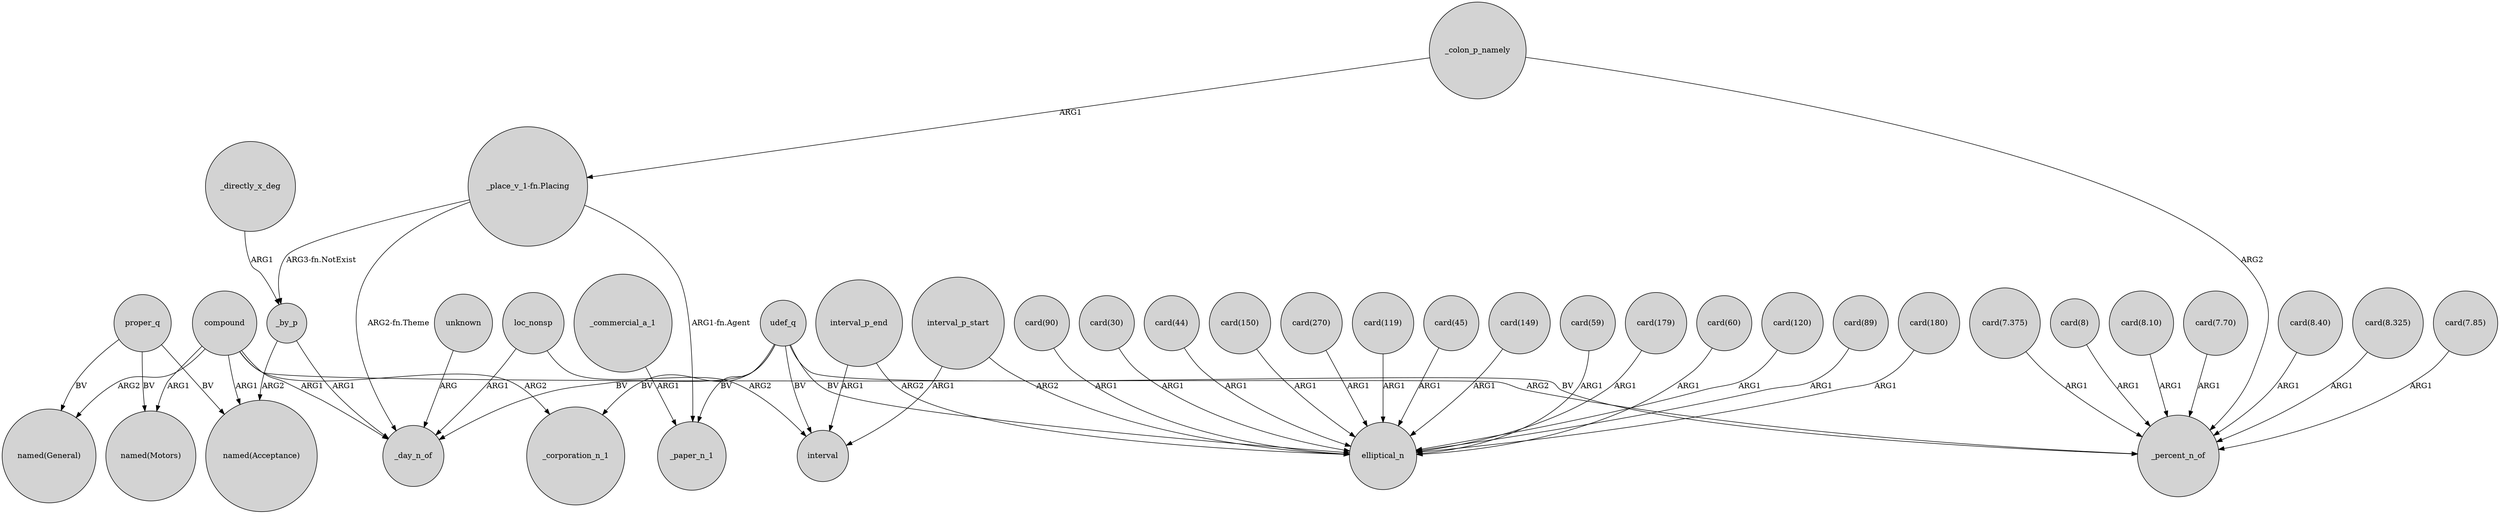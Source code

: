 digraph {
	node [shape=circle style=filled]
	proper_q -> "named(Acceptance)" [label=BV]
	"card(150)" -> elliptical_n [label=ARG1]
	_colon_p_namely -> "_place_v_1-fn.Placing" [label=ARG1]
	loc_nonsp -> interval [label=ARG2]
	udef_q -> elliptical_n [label=BV]
	unknown -> _day_n_of [label=ARG]
	proper_q -> "named(Motors)" [label=BV]
	"card(270)" -> elliptical_n [label=ARG1]
	"card(119)" -> elliptical_n [label=ARG1]
	proper_q -> "named(General)" [label=BV]
	"card(45)" -> elliptical_n [label=ARG1]
	compound -> _corporation_n_1 [label=ARG2]
	"_place_v_1-fn.Placing" -> _day_n_of [label="ARG2-fn.Theme"]
	_by_p -> "named(Acceptance)" [label=ARG2]
	interval_p_end -> elliptical_n [label=ARG2]
	_colon_p_namely -> _percent_n_of [label=ARG2]
	"card(149)" -> elliptical_n [label=ARG1]
	udef_q -> _day_n_of [label=BV]
	loc_nonsp -> _day_n_of [label=ARG1]
	interval_p_start -> elliptical_n [label=ARG2]
	compound -> "named(General)" [label=ARG2]
	compound -> _percent_n_of [label=ARG2]
	"_place_v_1-fn.Placing" -> _by_p [label="ARG3-fn.NotExist"]
	_directly_x_deg -> _by_p [label=ARG1]
	_by_p -> _day_n_of [label=ARG1]
	"card(59)" -> elliptical_n [label=ARG1]
	"card(8.40)" -> _percent_n_of [label=ARG1]
	"card(8.325)" -> _percent_n_of [label=ARG1]
	"card(179)" -> elliptical_n [label=ARG1]
	"card(60)" -> elliptical_n [label=ARG1]
	udef_q -> _corporation_n_1 [label=BV]
	"card(7.85)" -> _percent_n_of [label=ARG1]
	"card(7.375)" -> _percent_n_of [label=ARG1]
	interval_p_start -> interval [label=ARG1]
	"card(120)" -> elliptical_n [label=ARG1]
	compound -> _day_n_of [label=ARG1]
	"card(89)" -> elliptical_n [label=ARG1]
	"card(180)" -> elliptical_n [label=ARG1]
	_commercial_a_1 -> _paper_n_1 [label=ARG1]
	"card(90)" -> elliptical_n [label=ARG1]
	udef_q -> _paper_n_1 [label=BV]
	interval_p_end -> interval [label=ARG1]
	compound -> "named(Acceptance)" [label=ARG1]
	"card(8)" -> _percent_n_of [label=ARG1]
	"_place_v_1-fn.Placing" -> _paper_n_1 [label="ARG1-fn.Agent"]
	"card(30)" -> elliptical_n [label=ARG1]
	udef_q -> _percent_n_of [label=BV]
	"card(8.10)" -> _percent_n_of [label=ARG1]
	"card(44)" -> elliptical_n [label=ARG1]
	udef_q -> interval [label=BV]
	compound -> "named(Motors)" [label=ARG1]
	"card(7.70)" -> _percent_n_of [label=ARG1]
}
